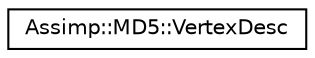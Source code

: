 digraph "Graphical Class Hierarchy"
{
  edge [fontname="Helvetica",fontsize="10",labelfontname="Helvetica",labelfontsize="10"];
  node [fontname="Helvetica",fontsize="10",shape=record];
  rankdir="LR";
  Node1 [label="Assimp::MD5::VertexDesc",height=0.2,width=0.4,color="black", fillcolor="white", style="filled",URL="$struct_assimp_1_1_m_d5_1_1_vertex_desc.html"];
}
